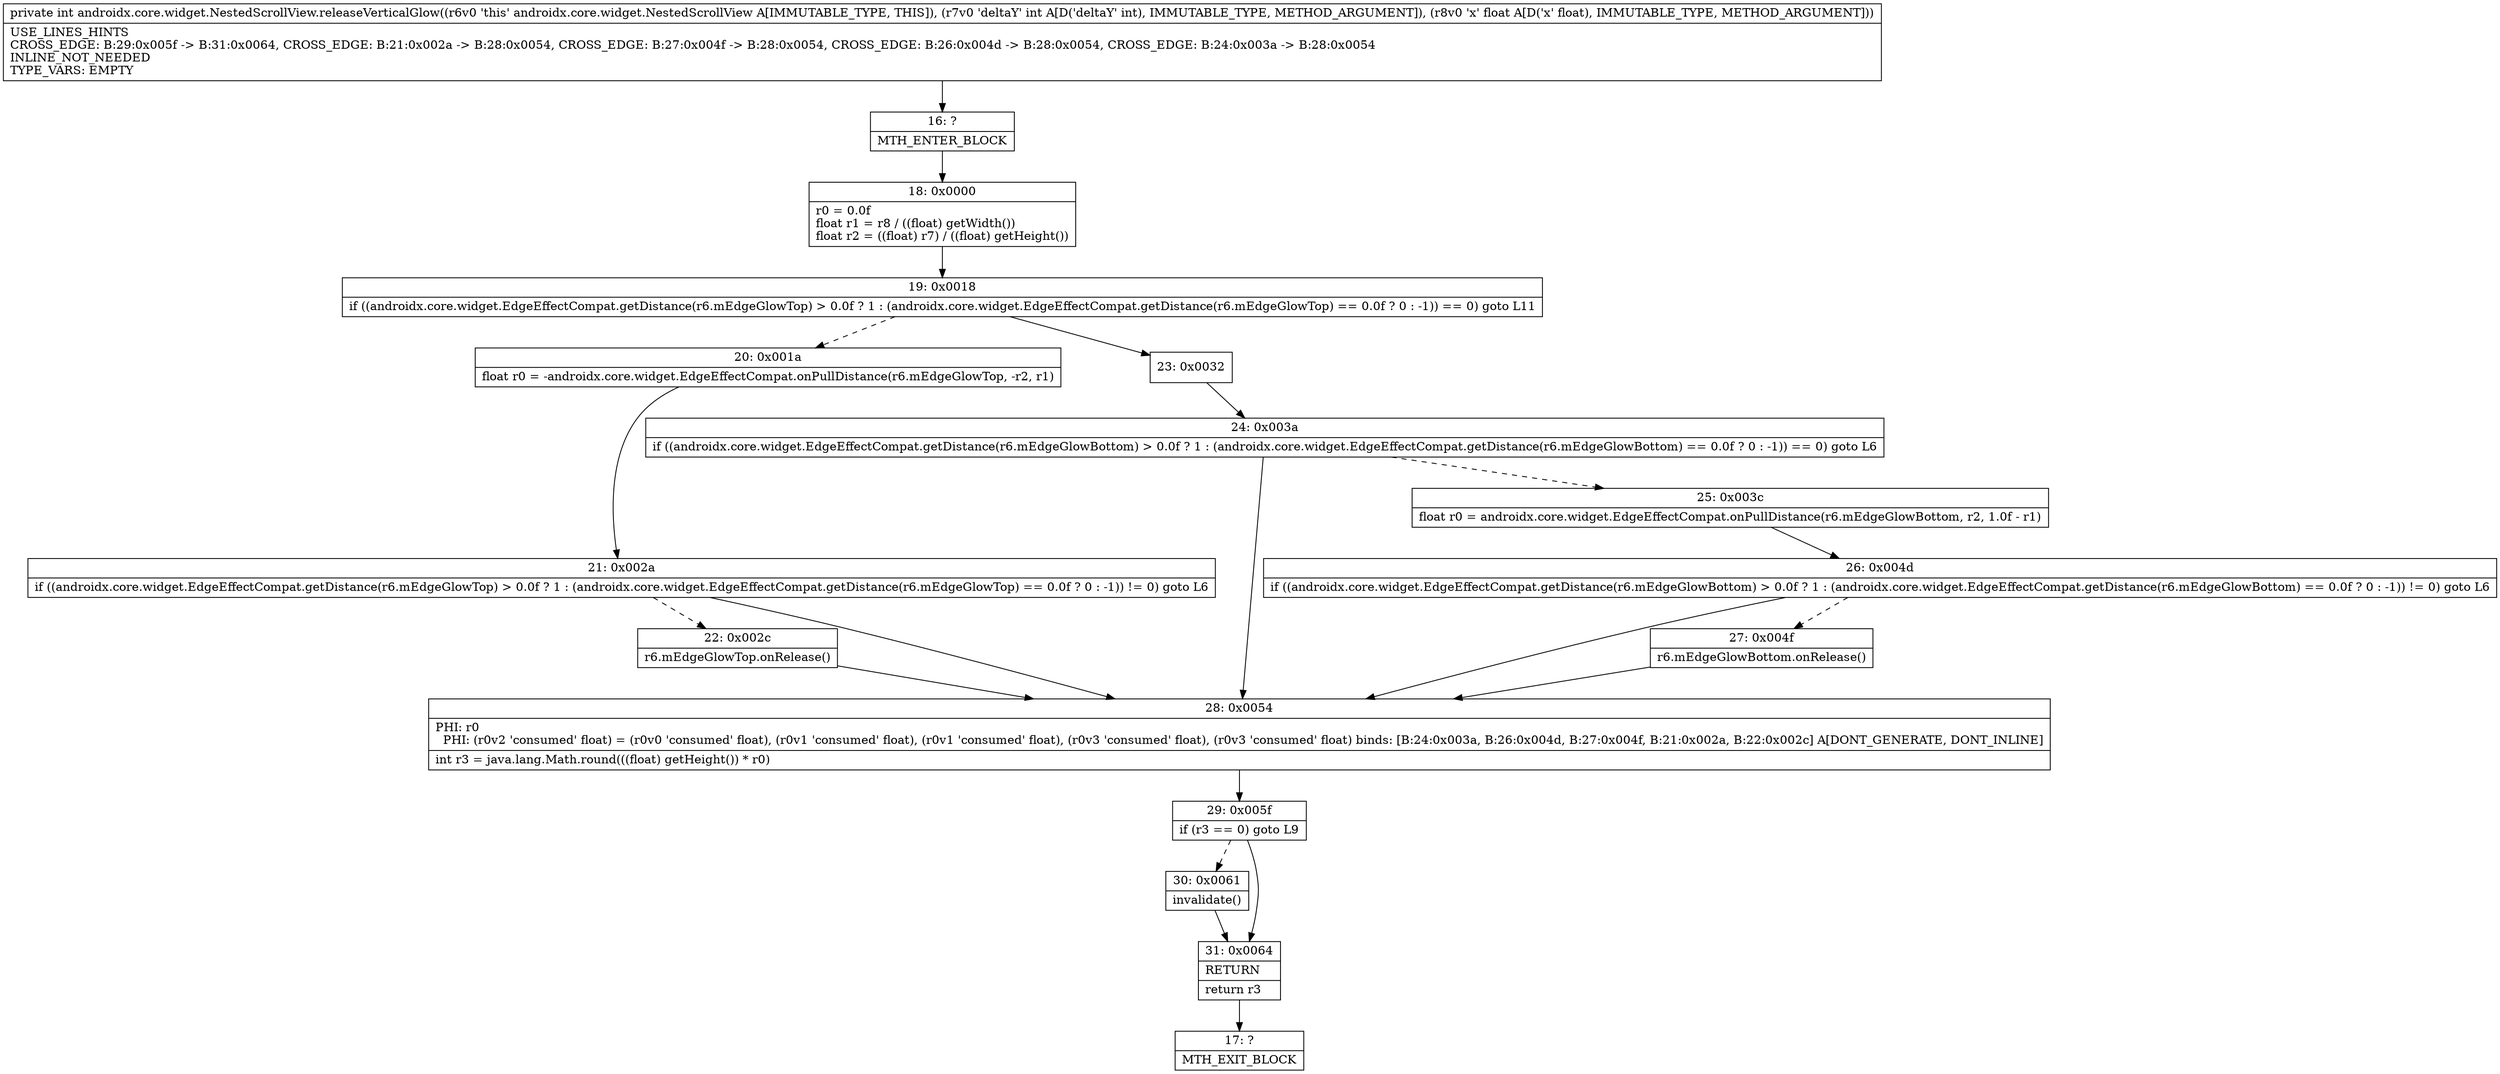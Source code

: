 digraph "CFG forandroidx.core.widget.NestedScrollView.releaseVerticalGlow(IF)I" {
Node_16 [shape=record,label="{16\:\ ?|MTH_ENTER_BLOCK\l}"];
Node_18 [shape=record,label="{18\:\ 0x0000|r0 = 0.0f\lfloat r1 = r8 \/ ((float) getWidth())\lfloat r2 = ((float) r7) \/ ((float) getHeight())\l}"];
Node_19 [shape=record,label="{19\:\ 0x0018|if ((androidx.core.widget.EdgeEffectCompat.getDistance(r6.mEdgeGlowTop) \> 0.0f ? 1 : (androidx.core.widget.EdgeEffectCompat.getDistance(r6.mEdgeGlowTop) == 0.0f ? 0 : \-1)) == 0) goto L11\l}"];
Node_20 [shape=record,label="{20\:\ 0x001a|float r0 = \-androidx.core.widget.EdgeEffectCompat.onPullDistance(r6.mEdgeGlowTop, \-r2, r1)\l}"];
Node_21 [shape=record,label="{21\:\ 0x002a|if ((androidx.core.widget.EdgeEffectCompat.getDistance(r6.mEdgeGlowTop) \> 0.0f ? 1 : (androidx.core.widget.EdgeEffectCompat.getDistance(r6.mEdgeGlowTop) == 0.0f ? 0 : \-1)) != 0) goto L6\l}"];
Node_22 [shape=record,label="{22\:\ 0x002c|r6.mEdgeGlowTop.onRelease()\l}"];
Node_28 [shape=record,label="{28\:\ 0x0054|PHI: r0 \l  PHI: (r0v2 'consumed' float) = (r0v0 'consumed' float), (r0v1 'consumed' float), (r0v1 'consumed' float), (r0v3 'consumed' float), (r0v3 'consumed' float) binds: [B:24:0x003a, B:26:0x004d, B:27:0x004f, B:21:0x002a, B:22:0x002c] A[DONT_GENERATE, DONT_INLINE]\l|int r3 = java.lang.Math.round(((float) getHeight()) * r0)\l}"];
Node_29 [shape=record,label="{29\:\ 0x005f|if (r3 == 0) goto L9\l}"];
Node_30 [shape=record,label="{30\:\ 0x0061|invalidate()\l}"];
Node_31 [shape=record,label="{31\:\ 0x0064|RETURN\l|return r3\l}"];
Node_17 [shape=record,label="{17\:\ ?|MTH_EXIT_BLOCK\l}"];
Node_23 [shape=record,label="{23\:\ 0x0032}"];
Node_24 [shape=record,label="{24\:\ 0x003a|if ((androidx.core.widget.EdgeEffectCompat.getDistance(r6.mEdgeGlowBottom) \> 0.0f ? 1 : (androidx.core.widget.EdgeEffectCompat.getDistance(r6.mEdgeGlowBottom) == 0.0f ? 0 : \-1)) == 0) goto L6\l}"];
Node_25 [shape=record,label="{25\:\ 0x003c|float r0 = androidx.core.widget.EdgeEffectCompat.onPullDistance(r6.mEdgeGlowBottom, r2, 1.0f \- r1)\l}"];
Node_26 [shape=record,label="{26\:\ 0x004d|if ((androidx.core.widget.EdgeEffectCompat.getDistance(r6.mEdgeGlowBottom) \> 0.0f ? 1 : (androidx.core.widget.EdgeEffectCompat.getDistance(r6.mEdgeGlowBottom) == 0.0f ? 0 : \-1)) != 0) goto L6\l}"];
Node_27 [shape=record,label="{27\:\ 0x004f|r6.mEdgeGlowBottom.onRelease()\l}"];
MethodNode[shape=record,label="{private int androidx.core.widget.NestedScrollView.releaseVerticalGlow((r6v0 'this' androidx.core.widget.NestedScrollView A[IMMUTABLE_TYPE, THIS]), (r7v0 'deltaY' int A[D('deltaY' int), IMMUTABLE_TYPE, METHOD_ARGUMENT]), (r8v0 'x' float A[D('x' float), IMMUTABLE_TYPE, METHOD_ARGUMENT]))  | USE_LINES_HINTS\lCROSS_EDGE: B:29:0x005f \-\> B:31:0x0064, CROSS_EDGE: B:21:0x002a \-\> B:28:0x0054, CROSS_EDGE: B:27:0x004f \-\> B:28:0x0054, CROSS_EDGE: B:26:0x004d \-\> B:28:0x0054, CROSS_EDGE: B:24:0x003a \-\> B:28:0x0054\lINLINE_NOT_NEEDED\lTYPE_VARS: EMPTY\l}"];
MethodNode -> Node_16;Node_16 -> Node_18;
Node_18 -> Node_19;
Node_19 -> Node_20[style=dashed];
Node_19 -> Node_23;
Node_20 -> Node_21;
Node_21 -> Node_22[style=dashed];
Node_21 -> Node_28;
Node_22 -> Node_28;
Node_28 -> Node_29;
Node_29 -> Node_30[style=dashed];
Node_29 -> Node_31;
Node_30 -> Node_31;
Node_31 -> Node_17;
Node_23 -> Node_24;
Node_24 -> Node_25[style=dashed];
Node_24 -> Node_28;
Node_25 -> Node_26;
Node_26 -> Node_27[style=dashed];
Node_26 -> Node_28;
Node_27 -> Node_28;
}

